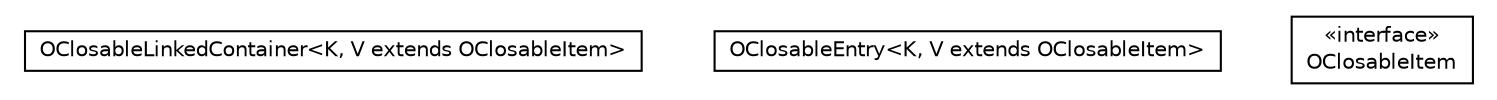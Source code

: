 #!/usr/local/bin/dot
#
# Class diagram 
# Generated by UMLGraph version R5_6-24-gf6e263 (http://www.umlgraph.org/)
#

digraph G {
	edge [fontname="Helvetica",fontsize=10,labelfontname="Helvetica",labelfontsize=10];
	node [fontname="Helvetica",fontsize=10,shape=plaintext];
	nodesep=0.25;
	ranksep=0.5;
	// com.orientechnologies.common.collection.closabledictionary.OClosableLinkedContainer<K, V extends com.orientechnologies.common.collection.closabledictionary.OClosableItem>
	c12252 [label=<<table title="com.orientechnologies.common.collection.closabledictionary.OClosableLinkedContainer" border="0" cellborder="1" cellspacing="0" cellpadding="2" port="p" href="./OClosableLinkedContainer.html">
		<tr><td><table border="0" cellspacing="0" cellpadding="1">
<tr><td align="center" balign="center"> OClosableLinkedContainer&lt;K, V extends OClosableItem&gt; </td></tr>
		</table></td></tr>
		</table>>, URL="./OClosableLinkedContainer.html", fontname="Helvetica", fontcolor="black", fontsize=10.0];
	// com.orientechnologies.common.collection.closabledictionary.OClosableEntry<K, V extends com.orientechnologies.common.collection.closabledictionary.OClosableItem>
	c12253 [label=<<table title="com.orientechnologies.common.collection.closabledictionary.OClosableEntry" border="0" cellborder="1" cellspacing="0" cellpadding="2" port="p" href="./OClosableEntry.html">
		<tr><td><table border="0" cellspacing="0" cellpadding="1">
<tr><td align="center" balign="center"> OClosableEntry&lt;K, V extends OClosableItem&gt; </td></tr>
		</table></td></tr>
		</table>>, URL="./OClosableEntry.html", fontname="Helvetica", fontcolor="black", fontsize=10.0];
	// com.orientechnologies.common.collection.closabledictionary.OClosableItem
	c12254 [label=<<table title="com.orientechnologies.common.collection.closabledictionary.OClosableItem" border="0" cellborder="1" cellspacing="0" cellpadding="2" port="p" href="./OClosableItem.html">
		<tr><td><table border="0" cellspacing="0" cellpadding="1">
<tr><td align="center" balign="center"> &#171;interface&#187; </td></tr>
<tr><td align="center" balign="center"> OClosableItem </td></tr>
		</table></td></tr>
		</table>>, URL="./OClosableItem.html", fontname="Helvetica", fontcolor="black", fontsize=10.0];
}

